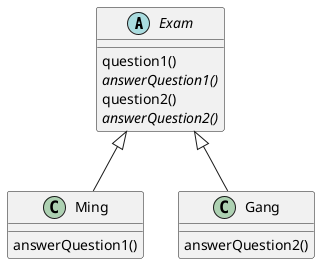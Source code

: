 @startuml
abstract class Exam{
question1()
{abstract} answerQuestion1()
question2()
{abstract} answerQuestion2()
}
Exam <|--Ming
class Ming{
answerQuestion1()
}
Exam <|--Gang
class Gang{
answerQuestion2()
}
@enduml